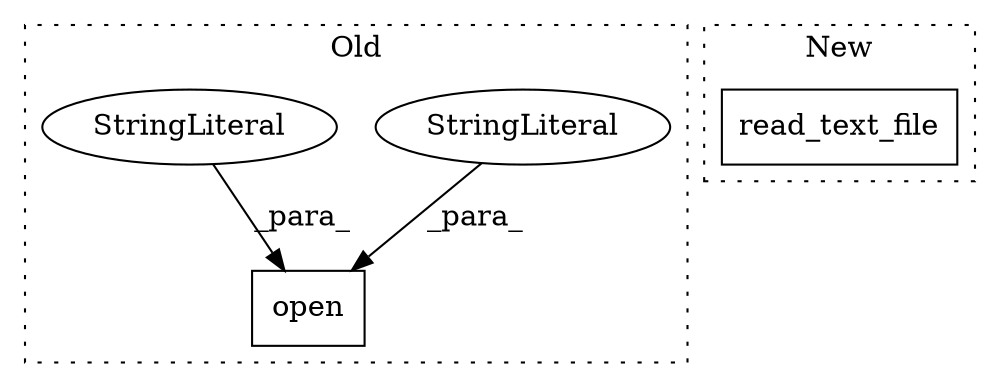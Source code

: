 digraph G {
subgraph cluster0 {
1 [label="open" a="32" s="1487,1533" l="5,1" shape="box"];
3 [label="StringLiteral" a="45" s="1522" l="3" shape="ellipse"];
4 [label="StringLiteral" a="45" s="1526" l="7" shape="ellipse"];
label = "Old";
style="dotted";
}
subgraph cluster1 {
2 [label="read_text_file" a="32" s="1386,1417" l="15,1" shape="box"];
label = "New";
style="dotted";
}
3 -> 1 [label="_para_"];
4 -> 1 [label="_para_"];
}